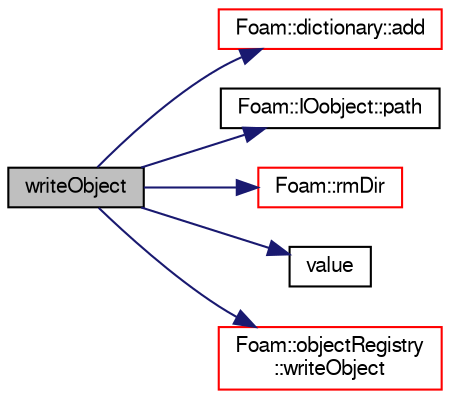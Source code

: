 digraph "writeObject"
{
  bgcolor="transparent";
  edge [fontname="FreeSans",fontsize="10",labelfontname="FreeSans",labelfontsize="10"];
  node [fontname="FreeSans",fontsize="10",shape=record];
  rankdir="LR";
  Node1 [label="writeObject",height=0.2,width=0.4,color="black", fillcolor="grey75", style="filled" fontcolor="black"];
  Node1 -> Node2 [color="midnightblue",fontsize="10",style="solid",fontname="FreeSans"];
  Node2 [label="Foam::dictionary::add",height=0.2,width=0.4,color="red",URL="$a00502.html#ac2ddcab42322c8d8af5e5830ab4d431b",tooltip="Add a new entry. "];
  Node1 -> Node3 [color="midnightblue",fontsize="10",style="solid",fontname="FreeSans"];
  Node3 [label="Foam::IOobject::path",height=0.2,width=0.4,color="black",URL="$a01142.html#a64f21303d7e52f52cda7be219af9ef54",tooltip="Return complete path. "];
  Node1 -> Node4 [color="midnightblue",fontsize="10",style="solid",fontname="FreeSans"];
  Node4 [label="Foam::rmDir",height=0.2,width=0.4,color="red",URL="$a10237.html#a94f85dc184bdb0495e62488fda627038",tooltip="Remove a dirctory and its contents. "];
  Node1 -> Node5 [color="midnightblue",fontsize="10",style="solid",fontname="FreeSans"];
  Node5 [label="value",height=0.2,width=0.4,color="black",URL="$a04591.html#a7f851d6ccb9cf41e28285ce3b75e11df"];
  Node1 -> Node6 [color="midnightblue",fontsize="10",style="solid",fontname="FreeSans"];
  Node6 [label="Foam::objectRegistry\l::writeObject",height=0.2,width=0.4,color="red",URL="$a01640.html#aa4d5557147f7b9288cfbf5222d503307",tooltip="Write the objects. "];
}
